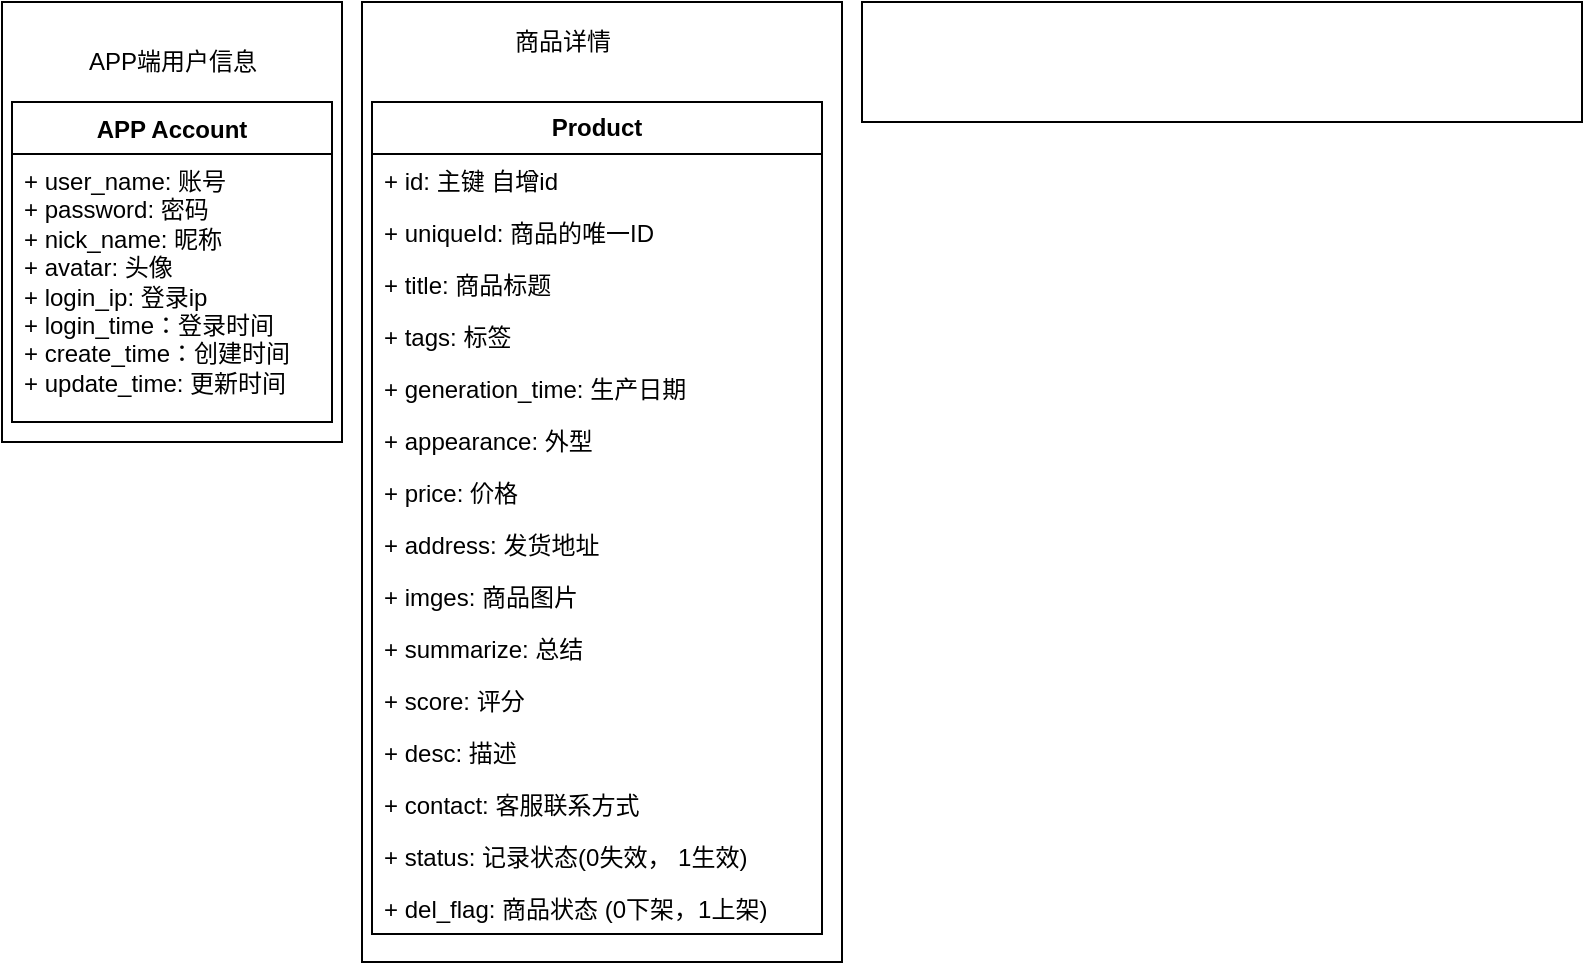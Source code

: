 <mxfile version="22.1.21" type="github">
  <diagram name="第 1 页" id="xE2Ja-iS0WYFZ7yjty6P">
    <mxGraphModel dx="1050" dy="569" grid="1" gridSize="10" guides="1" tooltips="1" connect="1" arrows="1" fold="1" page="1" pageScale="1" pageWidth="827" pageHeight="1169" math="0" shadow="0">
      <root>
        <mxCell id="0" />
        <mxCell id="1" parent="0" />
        <mxCell id="K4d6PtoiRJ0k-gmAlEHJ-6" value="" style="rounded=0;whiteSpace=wrap;html=1;align=left;movable=0;resizable=0;rotatable=0;deletable=0;editable=0;locked=1;connectable=0;" vertex="1" parent="1">
          <mxGeometry x="10" y="20" width="170" height="220" as="geometry" />
        </mxCell>
        <mxCell id="4fMxAsSN7tVmvYThoDPO-1" value="APP Account&lt;br&gt;" style="swimlane;fontStyle=1;align=center;verticalAlign=top;childLayout=stackLayout;horizontal=1;startSize=26;horizontalStack=0;resizeParent=1;resizeParentMax=0;resizeLast=0;collapsible=1;marginBottom=0;whiteSpace=wrap;html=1;movable=0;resizable=0;rotatable=0;deletable=0;editable=0;locked=1;connectable=0;" parent="1" vertex="1">
          <mxGeometry x="15" y="70" width="160" height="160" as="geometry" />
        </mxCell>
        <mxCell id="4fMxAsSN7tVmvYThoDPO-2" value="+ user_name: 账号&lt;br&gt;+ password: 密码&lt;br&gt;+ nick_name: 昵称&lt;br&gt;+&amp;nbsp;avatar: 头像&lt;br&gt;+ login_ip: 登录ip&lt;br&gt;+ login_time：登录时间&lt;br&gt;+ create_time：创建时间&lt;br&gt;+ update_time: 更新时间" style="text;strokeColor=none;fillColor=none;align=left;verticalAlign=top;spacingLeft=4;spacingRight=4;overflow=hidden;rotatable=0;points=[[0,0.5],[1,0.5]];portConstraint=eastwest;whiteSpace=wrap;html=1;movable=0;resizable=0;deletable=0;editable=0;locked=1;connectable=0;" parent="4fMxAsSN7tVmvYThoDPO-1" vertex="1">
          <mxGeometry y="26" width="160" height="134" as="geometry" />
        </mxCell>
        <mxCell id="K4d6PtoiRJ0k-gmAlEHJ-8" value="&lt;p style=&quot;font-size: 12px;&quot;&gt;APP端用户信息&lt;/p&gt;" style="text;strokeColor=none;fillColor=none;html=1;fontSize=12;fontStyle=0;verticalAlign=middle;align=center;movable=0;resizable=0;rotatable=0;deletable=0;editable=0;locked=1;connectable=0;" vertex="1" parent="1">
          <mxGeometry x="45" y="30" width="100" height="40" as="geometry" />
        </mxCell>
        <mxCell id="K4d6PtoiRJ0k-gmAlEHJ-30" value="" style="rounded=0;whiteSpace=wrap;html=1;movable=0;resizable=0;rotatable=0;deletable=0;editable=0;locked=1;connectable=0;" vertex="1" parent="1">
          <mxGeometry x="190" y="20" width="240" height="480" as="geometry" />
        </mxCell>
        <mxCell id="K4d6PtoiRJ0k-gmAlEHJ-18" value="&lt;b&gt;Product&lt;/b&gt;" style="swimlane;fontStyle=0;childLayout=stackLayout;horizontal=1;startSize=26;fillColor=none;horizontalStack=0;resizeParent=1;resizeParentMax=0;resizeLast=0;collapsible=1;marginBottom=0;whiteSpace=wrap;html=1;movable=0;resizable=0;rotatable=0;deletable=0;editable=0;locked=1;connectable=0;" vertex="1" parent="1">
          <mxGeometry x="195" y="70" width="225" height="416" as="geometry" />
        </mxCell>
        <mxCell id="K4d6PtoiRJ0k-gmAlEHJ-36" value="+ id: 主键 自增id" style="text;strokeColor=none;fillColor=none;align=left;verticalAlign=top;spacingLeft=4;spacingRight=4;overflow=hidden;rotatable=0;points=[[0,0.5],[1,0.5]];portConstraint=eastwest;whiteSpace=wrap;html=1;movable=0;resizable=0;deletable=0;editable=0;locked=1;connectable=0;" vertex="1" parent="K4d6PtoiRJ0k-gmAlEHJ-18">
          <mxGeometry y="26" width="225" height="26" as="geometry" />
        </mxCell>
        <mxCell id="K4d6PtoiRJ0k-gmAlEHJ-35" value="+ uniqueId: 商品的唯一ID" style="text;strokeColor=none;fillColor=none;align=left;verticalAlign=top;spacingLeft=4;spacingRight=4;overflow=hidden;rotatable=0;points=[[0,0.5],[1,0.5]];portConstraint=eastwest;whiteSpace=wrap;html=1;movable=0;resizable=0;deletable=0;editable=0;locked=1;connectable=0;" vertex="1" parent="K4d6PtoiRJ0k-gmAlEHJ-18">
          <mxGeometry y="52" width="225" height="26" as="geometry" />
        </mxCell>
        <mxCell id="K4d6PtoiRJ0k-gmAlEHJ-19" value="+ title: 商品标题" style="text;strokeColor=none;fillColor=none;align=left;verticalAlign=top;spacingLeft=4;spacingRight=4;overflow=hidden;rotatable=0;points=[[0,0.5],[1,0.5]];portConstraint=eastwest;whiteSpace=wrap;html=1;movable=0;resizable=0;deletable=0;editable=0;locked=1;connectable=0;" vertex="1" parent="K4d6PtoiRJ0k-gmAlEHJ-18">
          <mxGeometry y="78" width="225" height="26" as="geometry" />
        </mxCell>
        <mxCell id="K4d6PtoiRJ0k-gmAlEHJ-20" value="+ tags: 标签" style="text;strokeColor=none;fillColor=none;align=left;verticalAlign=top;spacingLeft=4;spacingRight=4;overflow=hidden;rotatable=0;points=[[0,0.5],[1,0.5]];portConstraint=eastwest;whiteSpace=wrap;html=1;movable=0;resizable=0;deletable=0;editable=0;locked=1;connectable=0;" vertex="1" parent="K4d6PtoiRJ0k-gmAlEHJ-18">
          <mxGeometry y="104" width="225" height="26" as="geometry" />
        </mxCell>
        <mxCell id="K4d6PtoiRJ0k-gmAlEHJ-21" value="+ generation_time: 生产日期" style="text;strokeColor=none;fillColor=none;align=left;verticalAlign=top;spacingLeft=4;spacingRight=4;overflow=hidden;rotatable=0;points=[[0,0.5],[1,0.5]];portConstraint=eastwest;whiteSpace=wrap;html=1;movable=0;resizable=0;deletable=0;editable=0;locked=1;connectable=0;" vertex="1" parent="K4d6PtoiRJ0k-gmAlEHJ-18">
          <mxGeometry y="130" width="225" height="26" as="geometry" />
        </mxCell>
        <mxCell id="K4d6PtoiRJ0k-gmAlEHJ-22" value="+ appearance: 外型" style="text;strokeColor=none;fillColor=none;align=left;verticalAlign=top;spacingLeft=4;spacingRight=4;overflow=hidden;rotatable=0;points=[[0,0.5],[1,0.5]];portConstraint=eastwest;whiteSpace=wrap;html=1;movable=0;resizable=0;deletable=0;editable=0;locked=1;connectable=0;" vertex="1" parent="K4d6PtoiRJ0k-gmAlEHJ-18">
          <mxGeometry y="156" width="225" height="26" as="geometry" />
        </mxCell>
        <mxCell id="K4d6PtoiRJ0k-gmAlEHJ-23" value="+ price: 价格" style="text;strokeColor=none;fillColor=none;align=left;verticalAlign=top;spacingLeft=4;spacingRight=4;overflow=hidden;rotatable=0;points=[[0,0.5],[1,0.5]];portConstraint=eastwest;whiteSpace=wrap;html=1;movable=0;resizable=0;deletable=0;editable=0;locked=1;connectable=0;" vertex="1" parent="K4d6PtoiRJ0k-gmAlEHJ-18">
          <mxGeometry y="182" width="225" height="26" as="geometry" />
        </mxCell>
        <mxCell id="K4d6PtoiRJ0k-gmAlEHJ-24" value="+ address: 发货地址" style="text;strokeColor=none;fillColor=none;align=left;verticalAlign=top;spacingLeft=4;spacingRight=4;overflow=hidden;rotatable=0;points=[[0,0.5],[1,0.5]];portConstraint=eastwest;whiteSpace=wrap;html=1;movable=0;resizable=0;deletable=0;editable=0;locked=1;connectable=0;" vertex="1" parent="K4d6PtoiRJ0k-gmAlEHJ-18">
          <mxGeometry y="208" width="225" height="26" as="geometry" />
        </mxCell>
        <mxCell id="K4d6PtoiRJ0k-gmAlEHJ-25" value="+ imges: 商品图片" style="text;strokeColor=none;fillColor=none;align=left;verticalAlign=top;spacingLeft=4;spacingRight=4;overflow=hidden;rotatable=0;points=[[0,0.5],[1,0.5]];portConstraint=eastwest;whiteSpace=wrap;html=1;movable=0;resizable=0;deletable=0;editable=0;locked=1;connectable=0;" vertex="1" parent="K4d6PtoiRJ0k-gmAlEHJ-18">
          <mxGeometry y="234" width="225" height="26" as="geometry" />
        </mxCell>
        <mxCell id="K4d6PtoiRJ0k-gmAlEHJ-26" value="+&amp;nbsp;summarize: 总结" style="text;strokeColor=none;fillColor=none;align=left;verticalAlign=top;spacingLeft=4;spacingRight=4;overflow=hidden;rotatable=0;points=[[0,0.5],[1,0.5]];portConstraint=eastwest;whiteSpace=wrap;html=1;movable=0;resizable=0;deletable=0;editable=0;locked=1;connectable=0;" vertex="1" parent="K4d6PtoiRJ0k-gmAlEHJ-18">
          <mxGeometry y="260" width="225" height="26" as="geometry" />
        </mxCell>
        <mxCell id="K4d6PtoiRJ0k-gmAlEHJ-27" value="+&amp;nbsp;score: 评分" style="text;strokeColor=none;fillColor=none;align=left;verticalAlign=top;spacingLeft=4;spacingRight=4;overflow=hidden;rotatable=0;points=[[0,0.5],[1,0.5]];portConstraint=eastwest;whiteSpace=wrap;html=1;movable=0;resizable=0;deletable=0;editable=0;locked=1;connectable=0;" vertex="1" parent="K4d6PtoiRJ0k-gmAlEHJ-18">
          <mxGeometry y="286" width="225" height="26" as="geometry" />
        </mxCell>
        <mxCell id="K4d6PtoiRJ0k-gmAlEHJ-28" value="+&amp;nbsp;desc: 描述" style="text;strokeColor=none;fillColor=none;align=left;verticalAlign=top;spacingLeft=4;spacingRight=4;overflow=hidden;rotatable=0;points=[[0,0.5],[1,0.5]];portConstraint=eastwest;whiteSpace=wrap;html=1;movable=0;resizable=0;deletable=0;editable=0;locked=1;connectable=0;" vertex="1" parent="K4d6PtoiRJ0k-gmAlEHJ-18">
          <mxGeometry y="312" width="225" height="26" as="geometry" />
        </mxCell>
        <mxCell id="K4d6PtoiRJ0k-gmAlEHJ-34" value="+&amp;nbsp;contact: 客服联系方式" style="text;strokeColor=none;fillColor=none;align=left;verticalAlign=top;spacingLeft=4;spacingRight=4;overflow=hidden;rotatable=0;points=[[0,0.5],[1,0.5]];portConstraint=eastwest;whiteSpace=wrap;html=1;movable=0;resizable=0;deletable=0;editable=0;locked=1;connectable=0;" vertex="1" parent="K4d6PtoiRJ0k-gmAlEHJ-18">
          <mxGeometry y="338" width="225" height="26" as="geometry" />
        </mxCell>
        <mxCell id="K4d6PtoiRJ0k-gmAlEHJ-29" value="+ status: 记录状态(0失效， 1生效)" style="text;strokeColor=none;fillColor=none;align=left;verticalAlign=top;spacingLeft=4;spacingRight=4;overflow=hidden;rotatable=0;points=[[0,0.5],[1,0.5]];portConstraint=eastwest;whiteSpace=wrap;html=1;movable=0;resizable=0;deletable=0;editable=0;locked=1;connectable=0;" vertex="1" parent="K4d6PtoiRJ0k-gmAlEHJ-18">
          <mxGeometry y="364" width="225" height="26" as="geometry" />
        </mxCell>
        <mxCell id="K4d6PtoiRJ0k-gmAlEHJ-37" value="+ del_flag: 商品状态 (0下架，1上架)" style="text;strokeColor=none;fillColor=none;align=left;verticalAlign=top;spacingLeft=4;spacingRight=4;overflow=hidden;rotatable=0;points=[[0,0.5],[1,0.5]];portConstraint=eastwest;whiteSpace=wrap;html=1;movable=0;resizable=0;deletable=0;editable=0;locked=1;connectable=0;" vertex="1" parent="K4d6PtoiRJ0k-gmAlEHJ-18">
          <mxGeometry y="390" width="225" height="26" as="geometry" />
        </mxCell>
        <mxCell id="K4d6PtoiRJ0k-gmAlEHJ-31" value="商品详情" style="text;strokeColor=none;fillColor=none;html=1;fontSize=12;fontStyle=0;verticalAlign=middle;align=center;movable=0;resizable=0;rotatable=0;deletable=0;editable=0;locked=1;connectable=0;" vertex="1" parent="1">
          <mxGeometry x="240" y="20" width="100" height="40" as="geometry" />
        </mxCell>
        <mxCell id="K4d6PtoiRJ0k-gmAlEHJ-40" value="" style="rounded=0;whiteSpace=wrap;html=1;" vertex="1" parent="1">
          <mxGeometry x="440" y="20" width="360" height="60" as="geometry" />
        </mxCell>
      </root>
    </mxGraphModel>
  </diagram>
</mxfile>
